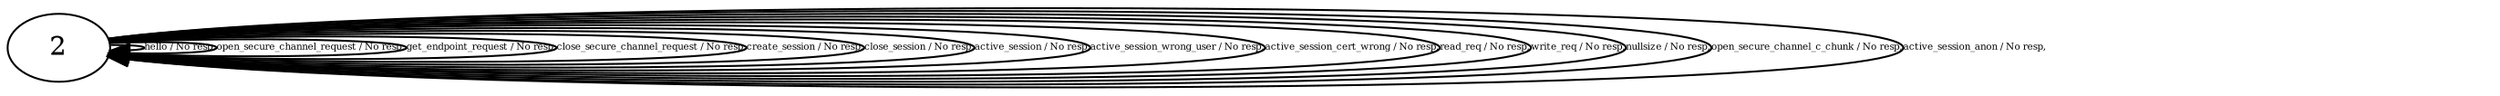 digraph "Automata" { 
	 "2" [shape=ellipse,style=filled,fillcolor=white,URL="2"];
	 "2"->"2" [fontsize=5,label="hello / No resp,",URL="t30"];
	 "2"->"2" [fontsize=5,label="open_secure_channel_request / No resp,",URL="t31"];
	 "2"->"2" [fontsize=5,label="get_endpoint_request / No resp,",URL="t33"];
	 "2"->"2" [fontsize=5,label="close_secure_channel_request / No resp,",URL="t34"];
	 "2"->"2" [fontsize=5,label="create_session / No resp,",URL="t35"];
	 "2"->"2" [fontsize=5,label="close_session / No resp,",URL="t36"];
	 "2"->"2" [fontsize=5,label="active_session / No resp,",URL="t37"];
	 "2"->"2" [fontsize=5,label="active_session_wrong_user / No resp,",URL="t38"];
	 "2"->"2" [fontsize=5,label="active_session_cert_wrong / No resp,",URL="t39"];
	 "2"->"2" [fontsize=5,label="read_req / No resp,",URL="t40"];
	 "2"->"2" [fontsize=5,label="write_req / No resp,",URL="t41"];
	 "2"->"2" [fontsize=5,label="nullsize / No resp,",URL="t42"];
	 "2"->"2" [fontsize=5,label="open_secure_channel_c_chunk / No resp,",URL="t43"];
	 "2"->"2" [fontsize=5,label="active_session_anon / No resp,",URL="t44"];
}
